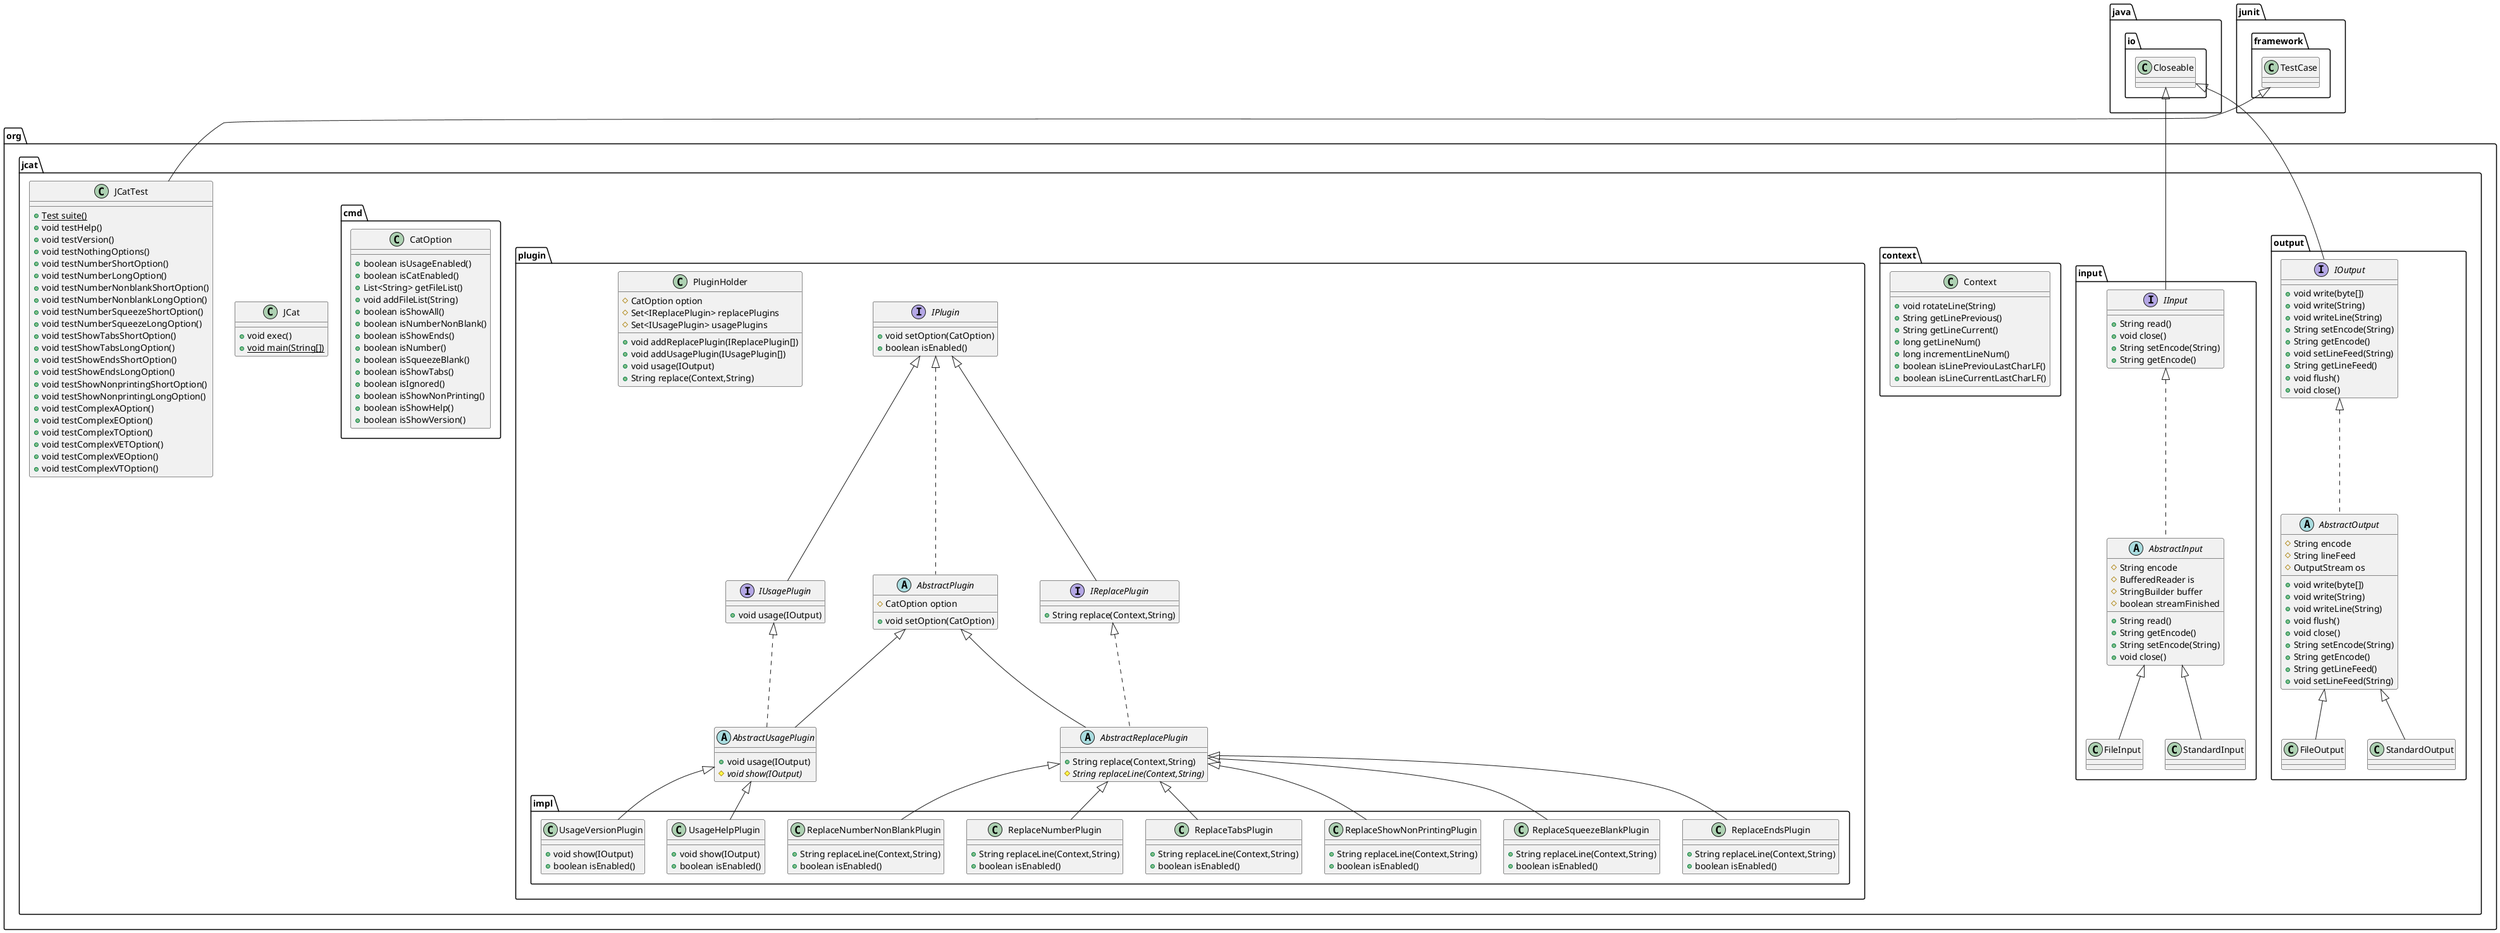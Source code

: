 @startuml
abstract class org.jcat.output.AbstractOutput {
# String encode
# String lineFeed
# OutputStream os
+ void write(byte[])
+ void write(String)
+ void writeLine(String)
+ void flush()
+ void close()
+ String setEncode(String)
+ String getEncode()
+ String getLineFeed()
+ void setLineFeed(String)
}


class org.jcat.input.FileInput {
}
class org.jcat.context.Context {
+ void rotateLine(String)
+ String getLinePrevious()
+ String getLineCurrent()
+ long getLineNum()
+ long incrementLineNum()
+ boolean isLinePreviouLastCharLF()
+ boolean isLineCurrentLastCharLF()
}

class org.jcat.plugin.impl.ReplaceShowNonPrintingPlugin {
+ String replaceLine(Context,String)
+ boolean isEnabled()
}

class org.jcat.plugin.impl.ReplaceTabsPlugin {
+ String replaceLine(Context,String)
+ boolean isEnabled()
}

interface org.jcat.plugin.IPlugin {
+ void setOption(CatOption)
+ boolean isEnabled()
}

interface org.jcat.plugin.IUsagePlugin {
+ void usage(IOutput)
}

interface org.jcat.input.IInput {
+ String read()
+ void close()
+ String setEncode(String)
+ String getEncode()
}

class org.jcat.plugin.impl.UsageHelpPlugin {
+ void show(IOutput)
+ boolean isEnabled()
}

class org.jcat.plugin.impl.ReplaceNumberPlugin {
+ String replaceLine(Context,String)
+ boolean isEnabled()
}

class org.jcat.plugin.impl.ReplaceNumberNonBlankPlugin {
+ String replaceLine(Context,String)
+ boolean isEnabled()
}

class org.jcat.plugin.PluginHolder {
# CatOption option
# Set<IReplacePlugin> replacePlugins
# Set<IUsagePlugin> usagePlugins
+ void addReplacePlugin(IReplacePlugin[])
+ void addUsagePlugin(IUsagePlugin[])
+ void usage(IOutput)
+ String replace(Context,String)
}


class org.jcat.output.FileOutput {
}
abstract class org.jcat.plugin.AbstractReplacePlugin {
+ String replace(Context,String)
# {abstract}String replaceLine(Context,String)
}

abstract class org.jcat.input.AbstractInput {
# String encode
# BufferedReader is
# StringBuilder buffer
# boolean streamFinished
+ String read()
+ String getEncode()
+ String setEncode(String)
+ void close()
}


abstract class org.jcat.plugin.AbstractUsagePlugin {
+ void usage(IOutput)
# {abstract}void show(IOutput)
}

class org.jcat.JCat {
+ void exec()
+ {static} void main(String[])
}

interface org.jcat.plugin.IReplacePlugin {
+ String replace(Context,String)
}

class org.jcat.output.StandardOutput {
}
class org.jcat.plugin.impl.ReplaceEndsPlugin {
+ String replaceLine(Context,String)
+ boolean isEnabled()
}

class org.jcat.JCatTest {
+ {static} Test suite()
+ void testHelp()
+ void testVersion()
+ void testNothingOptions()
+ void testNumberShortOption()
+ void testNumberLongOption()
+ void testNumberNonblankShortOption()
+ void testNumberNonblankLongOption()
+ void testNumberSqueezeShortOption()
+ void testNumberSqueezeLongOption()
+ void testShowTabsShortOption()
+ void testShowTabsLongOption()
+ void testShowEndsShortOption()
+ void testShowEndsLongOption()
+ void testShowNonprintingShortOption()
+ void testShowNonprintingLongOption()
+ void testComplexAOption()
+ void testComplexEOption()
+ void testComplexTOption()
+ void testComplexVETOption()
+ void testComplexVEOption()
+ void testComplexVTOption()
}

class org.jcat.cmd.CatOption {
+ boolean isUsageEnabled()
+ boolean isCatEnabled()
+ List<String> getFileList()
+ void addFileList(String)
+ boolean isShowAll()
+ boolean isNumberNonBlank()
+ boolean isShowEnds()
+ boolean isNumber()
+ boolean isSqueezeBlank()
+ boolean isShowTabs()
+ boolean isIgnored()
+ boolean isShowNonPrinting()
+ boolean isShowHelp()
+ boolean isShowVersion()
}

interface org.jcat.output.IOutput {
+ void write(byte[])
+ void write(String)
+ void writeLine(String)
+ String setEncode(String)
+ String getEncode()
+ void setLineFeed(String)
+ String getLineFeed()
+ void flush()
+ void close()
}

abstract class org.jcat.plugin.AbstractPlugin {
# CatOption option
+ void setOption(CatOption)
}


class org.jcat.plugin.impl.UsageVersionPlugin {
+ void show(IOutput)
+ boolean isEnabled()
}

class org.jcat.input.StandardInput {
}
class org.jcat.plugin.impl.ReplaceSqueezeBlankPlugin {
+ String replaceLine(Context,String)
+ boolean isEnabled()
}



org.jcat.output.IOutput <|.. org.jcat.output.AbstractOutput
org.jcat.input.AbstractInput <|-- org.jcat.input.FileInput
org.jcat.plugin.AbstractReplacePlugin <|-- org.jcat.plugin.impl.ReplaceShowNonPrintingPlugin
org.jcat.plugin.AbstractReplacePlugin <|-- org.jcat.plugin.impl.ReplaceTabsPlugin
org.jcat.plugin.IPlugin <|-- org.jcat.plugin.IUsagePlugin
java.io.Closeable <|-- org.jcat.input.IInput
org.jcat.plugin.AbstractUsagePlugin <|-- org.jcat.plugin.impl.UsageHelpPlugin
org.jcat.plugin.AbstractReplacePlugin <|-- org.jcat.plugin.impl.ReplaceNumberPlugin
org.jcat.plugin.AbstractReplacePlugin <|-- org.jcat.plugin.impl.ReplaceNumberNonBlankPlugin
org.jcat.output.AbstractOutput <|-- org.jcat.output.FileOutput
org.jcat.plugin.IReplacePlugin <|.. org.jcat.plugin.AbstractReplacePlugin
org.jcat.plugin.AbstractPlugin <|-- org.jcat.plugin.AbstractReplacePlugin
org.jcat.input.IInput <|.. org.jcat.input.AbstractInput
org.jcat.plugin.IUsagePlugin <|.. org.jcat.plugin.AbstractUsagePlugin
org.jcat.plugin.AbstractPlugin <|-- org.jcat.plugin.AbstractUsagePlugin
org.jcat.plugin.IPlugin <|-- org.jcat.plugin.IReplacePlugin
org.jcat.output.AbstractOutput <|-- org.jcat.output.StandardOutput
org.jcat.plugin.AbstractReplacePlugin <|-- org.jcat.plugin.impl.ReplaceEndsPlugin
junit.framework.TestCase <|-- org.jcat.JCatTest
java.io.Closeable <|-- org.jcat.output.IOutput
org.jcat.plugin.IPlugin <|.. org.jcat.plugin.AbstractPlugin
org.jcat.plugin.AbstractUsagePlugin <|-- org.jcat.plugin.impl.UsageVersionPlugin
org.jcat.input.AbstractInput <|-- org.jcat.input.StandardInput
org.jcat.plugin.AbstractReplacePlugin <|-- org.jcat.plugin.impl.ReplaceSqueezeBlankPlugin
@enduml